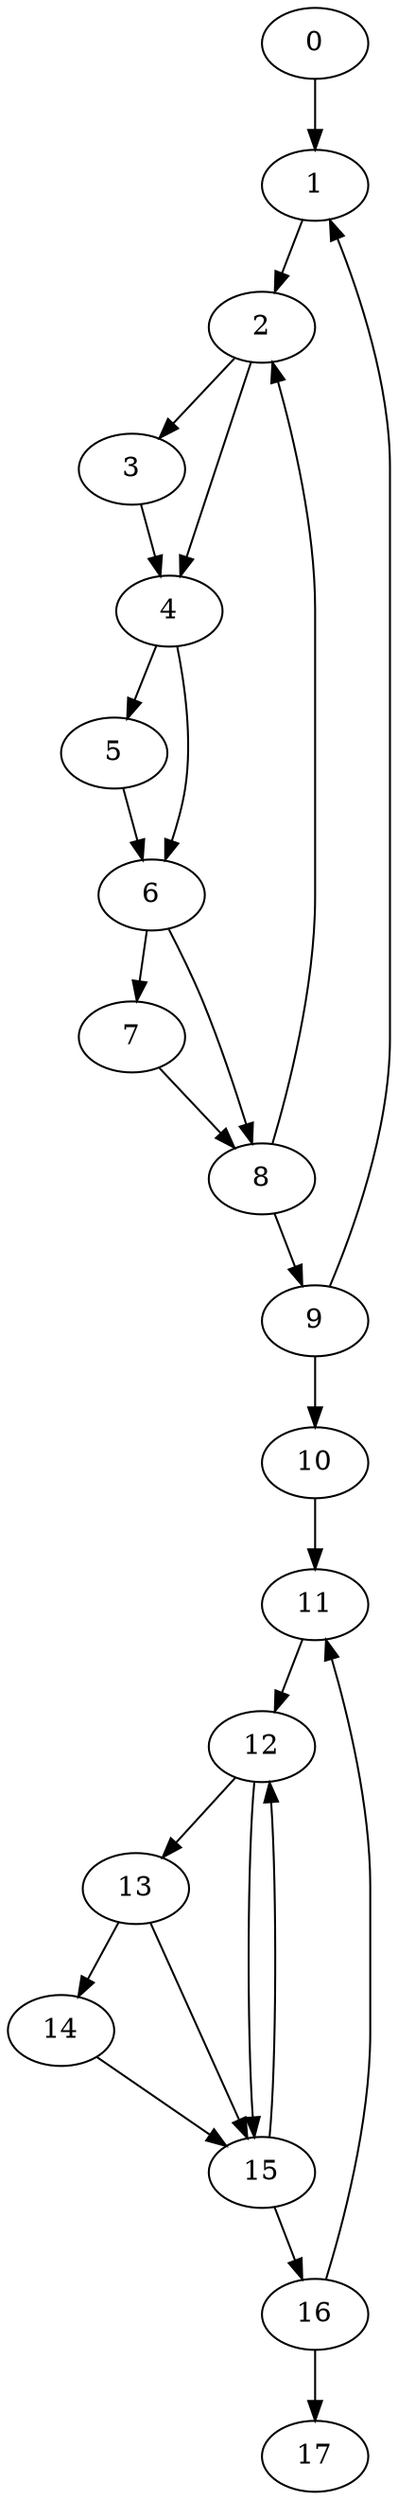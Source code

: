 digraph {
	0
	1
	2
	3
	4
	5
	6
	7
	8
	9
	10
	11
	12
	13
	14
	15
	16
	17
	9 -> 1
	0 -> 1
	4 -> 6
	5 -> 6
	12 -> 15
	13 -> 15
	14 -> 15
	9 -> 10
	13 -> 14
	1 -> 2
	8 -> 2
	3 -> 4
	2 -> 4
	10 -> 11
	16 -> 11
	15 -> 16
	2 -> 3
	4 -> 5
	8 -> 9
	12 -> 13
	16 -> 17
	6 -> 7
	6 -> 8
	7 -> 8
	15 -> 12
	11 -> 12
}
